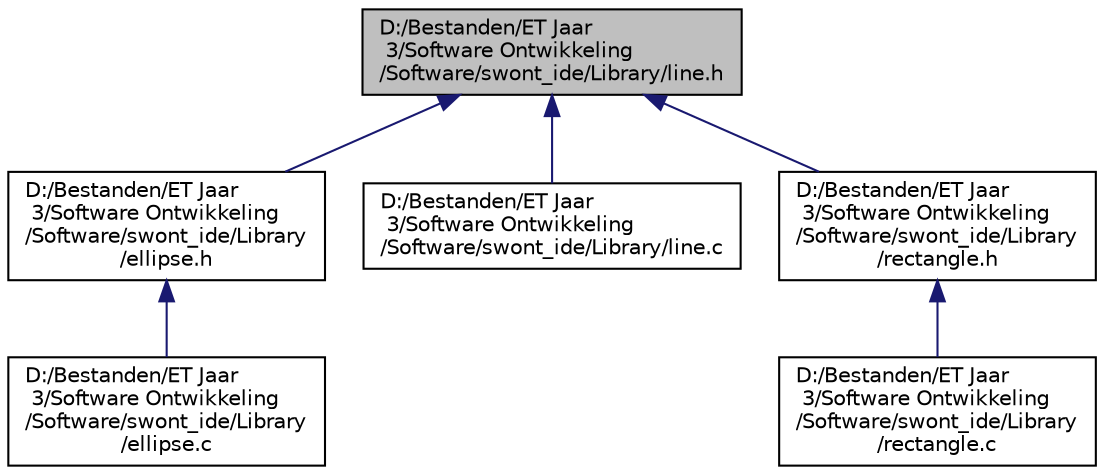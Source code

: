 digraph "D:/Bestanden/ET Jaar 3/Software Ontwikkeling/Software/swont_ide/Library/line.h"
{
 // LATEX_PDF_SIZE
  edge [fontname="Helvetica",fontsize="10",labelfontname="Helvetica",labelfontsize="10"];
  node [fontname="Helvetica",fontsize="10",shape=record];
  Node1 [label="D:/Bestanden/ET Jaar\l 3/Software Ontwikkeling\l/Software/swont_ide/Library/line.h",height=0.2,width=0.4,color="black", fillcolor="grey75", style="filled", fontcolor="black",tooltip="This file contains all API function responsible for drawing the different bitmaps."];
  Node1 -> Node2 [dir="back",color="midnightblue",fontsize="10",style="solid",fontname="Helvetica"];
  Node2 [label="D:/Bestanden/ET Jaar\l 3/Software Ontwikkeling\l/Software/swont_ide/Library\l/ellipse.h",height=0.2,width=0.4,color="black", fillcolor="white", style="filled",URL="$ellipse_8h.html",tooltip="This file contains all the needed defines for the ellipse drawing functions."];
  Node2 -> Node3 [dir="back",color="midnightblue",fontsize="10",style="solid",fontname="Helvetica"];
  Node3 [label="D:/Bestanden/ET Jaar\l 3/Software Ontwikkeling\l/Software/swont_ide/Library\l/ellipse.c",height=0.2,width=0.4,color="black", fillcolor="white", style="filled",URL="$ellipse_8c.html",tooltip="This file contains all API function responsible for drawing an ellipse on the screen."];
  Node1 -> Node4 [dir="back",color="midnightblue",fontsize="10",style="solid",fontname="Helvetica"];
  Node4 [label="D:/Bestanden/ET Jaar\l 3/Software Ontwikkeling\l/Software/swont_ide/Library/line.c",height=0.2,width=0.4,color="black", fillcolor="white", style="filled",URL="$line_8c.html",tooltip="This file contains the API-function for drawing a line."];
  Node1 -> Node5 [dir="back",color="midnightblue",fontsize="10",style="solid",fontname="Helvetica"];
  Node5 [label="D:/Bestanden/ET Jaar\l 3/Software Ontwikkeling\l/Software/swont_ide/Library\l/rectangle.h",height=0.2,width=0.4,color="black", fillcolor="white", style="filled",URL="$rectangle_8h.html",tooltip="This file contains all the needed defines for the rectangle drawing functions."];
  Node5 -> Node6 [dir="back",color="midnightblue",fontsize="10",style="solid",fontname="Helvetica"];
  Node6 [label="D:/Bestanden/ET Jaar\l 3/Software Ontwikkeling\l/Software/swont_ide/Library\l/rectangle.c",height=0.2,width=0.4,color="black", fillcolor="white", style="filled",URL="$rectangle_8c.html",tooltip="This file contains all API function responsible for drawing a rectangle on the screen."];
}
